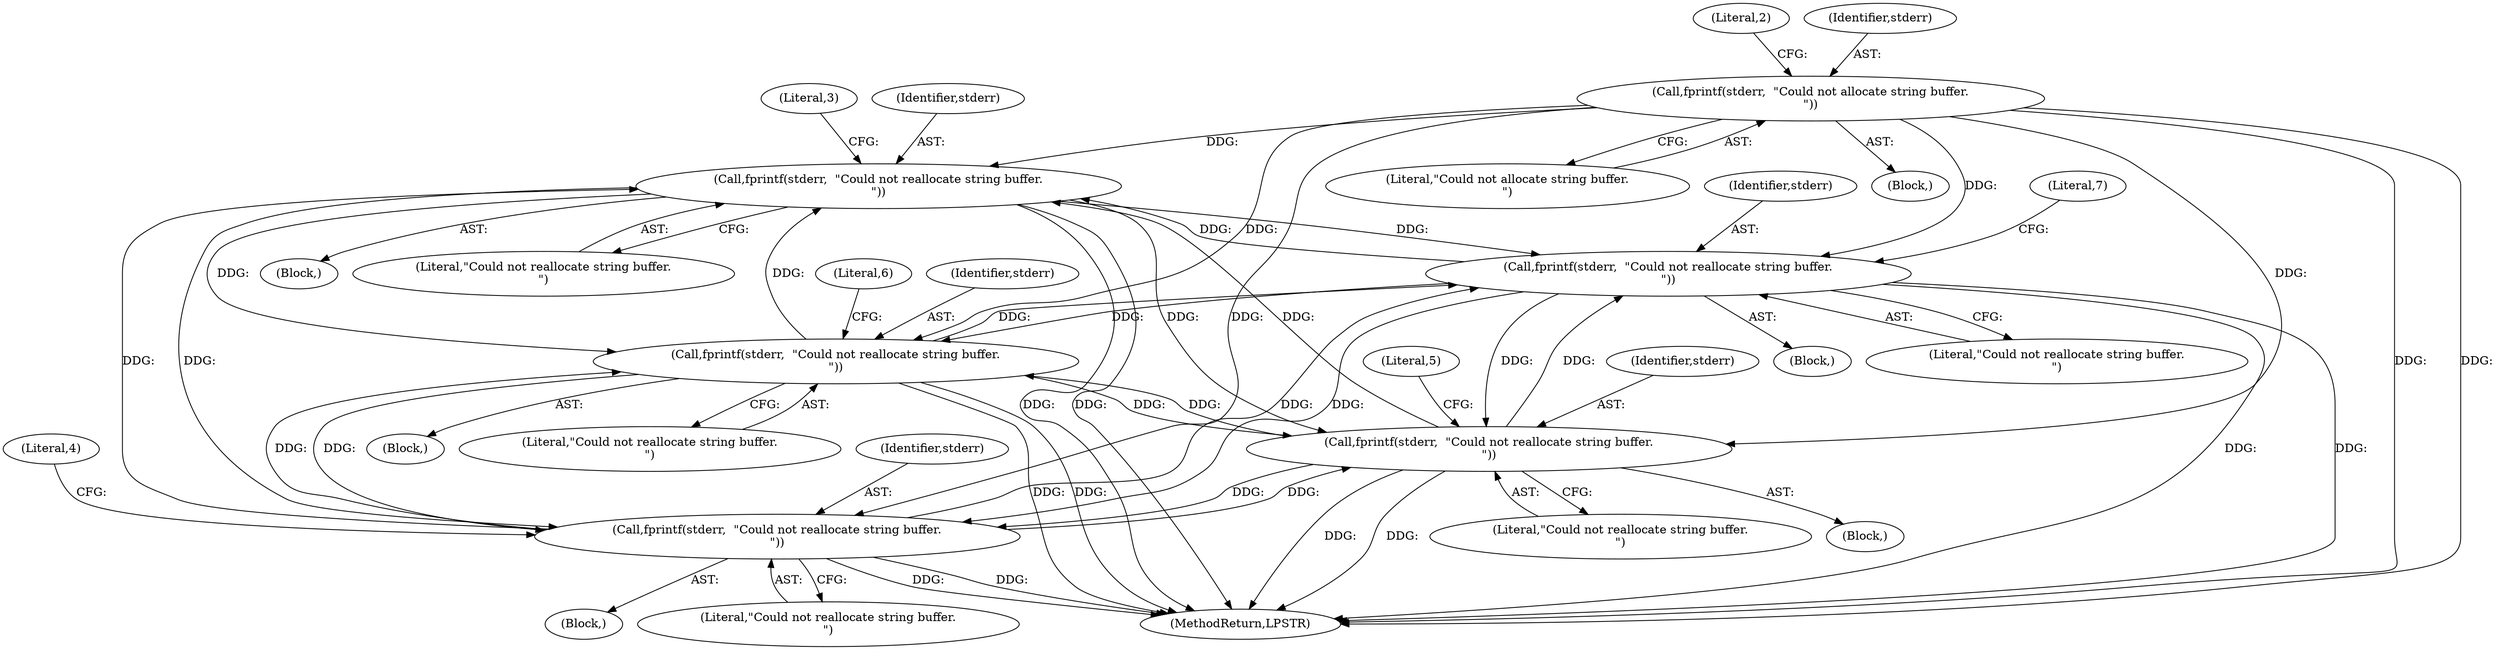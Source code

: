 digraph "0_FreeRDP_fc80ab45621bd966f70594c0b7393ec005a94007@API" {
"1000245" [label="(Call,fprintf(stderr,  \"Could not reallocate string buffer.\n\"))"];
"1000501" [label="(Call,fprintf(stderr,  \"Could not reallocate string buffer.\n\"))"];
"1000431" [label="(Call,fprintf(stderr,  \"Could not reallocate string buffer.\n\"))"];
"1000361" [label="(Call,fprintf(stderr,  \"Could not reallocate string buffer.\n\"))"];
"1000182" [label="(Call,fprintf(stderr,  \"Could not allocate string buffer.\n\"))"];
"1000307" [label="(Call,fprintf(stderr,  \"Could not reallocate string buffer.\n\"))"];
"1000245" [label="(Call,fprintf(stderr,  \"Could not reallocate string buffer.\n\"))"];
"1000361" [label="(Call,fprintf(stderr,  \"Could not reallocate string buffer.\n\"))"];
"1000366" [label="(Literal,5)"];
"1000436" [label="(Literal,6)"];
"1000184" [label="(Literal,\"Could not allocate string buffer.\n\")"];
"1000309" [label="(Literal,\"Could not reallocate string buffer.\n\")"];
"1000247" [label="(Literal,\"Could not reallocate string buffer.\n\")"];
"1000433" [label="(Literal,\"Could not reallocate string buffer.\n\")"];
"1000182" [label="(Call,fprintf(stderr,  \"Could not allocate string buffer.\n\"))"];
"1000557" [label="(MethodReturn,LPSTR)"];
"1000503" [label="(Literal,\"Could not reallocate string buffer.\n\")"];
"1000187" [label="(Literal,2)"];
"1000250" [label="(Literal,3)"];
"1000183" [label="(Identifier,stderr)"];
"1000500" [label="(Block,)"];
"1000501" [label="(Call,fprintf(stderr,  \"Could not reallocate string buffer.\n\"))"];
"1000244" [label="(Block,)"];
"1000363" [label="(Literal,\"Could not reallocate string buffer.\n\")"];
"1000431" [label="(Call,fprintf(stderr,  \"Could not reallocate string buffer.\n\"))"];
"1000432" [label="(Identifier,stderr)"];
"1000306" [label="(Block,)"];
"1000245" [label="(Call,fprintf(stderr,  \"Could not reallocate string buffer.\n\"))"];
"1000502" [label="(Identifier,stderr)"];
"1000362" [label="(Identifier,stderr)"];
"1000312" [label="(Literal,4)"];
"1000430" [label="(Block,)"];
"1000360" [label="(Block,)"];
"1000308" [label="(Identifier,stderr)"];
"1000246" [label="(Identifier,stderr)"];
"1000307" [label="(Call,fprintf(stderr,  \"Could not reallocate string buffer.\n\"))"];
"1000506" [label="(Literal,7)"];
"1000181" [label="(Block,)"];
"1000245" -> "1000244"  [label="AST: "];
"1000245" -> "1000247"  [label="CFG: "];
"1000246" -> "1000245"  [label="AST: "];
"1000247" -> "1000245"  [label="AST: "];
"1000250" -> "1000245"  [label="CFG: "];
"1000245" -> "1000557"  [label="DDG: "];
"1000245" -> "1000557"  [label="DDG: "];
"1000501" -> "1000245"  [label="DDG: "];
"1000431" -> "1000245"  [label="DDG: "];
"1000361" -> "1000245"  [label="DDG: "];
"1000182" -> "1000245"  [label="DDG: "];
"1000307" -> "1000245"  [label="DDG: "];
"1000245" -> "1000307"  [label="DDG: "];
"1000245" -> "1000361"  [label="DDG: "];
"1000245" -> "1000431"  [label="DDG: "];
"1000245" -> "1000501"  [label="DDG: "];
"1000501" -> "1000500"  [label="AST: "];
"1000501" -> "1000503"  [label="CFG: "];
"1000502" -> "1000501"  [label="AST: "];
"1000503" -> "1000501"  [label="AST: "];
"1000506" -> "1000501"  [label="CFG: "];
"1000501" -> "1000557"  [label="DDG: "];
"1000501" -> "1000557"  [label="DDG: "];
"1000501" -> "1000307"  [label="DDG: "];
"1000501" -> "1000361"  [label="DDG: "];
"1000501" -> "1000431"  [label="DDG: "];
"1000431" -> "1000501"  [label="DDG: "];
"1000361" -> "1000501"  [label="DDG: "];
"1000182" -> "1000501"  [label="DDG: "];
"1000307" -> "1000501"  [label="DDG: "];
"1000431" -> "1000430"  [label="AST: "];
"1000431" -> "1000433"  [label="CFG: "];
"1000432" -> "1000431"  [label="AST: "];
"1000433" -> "1000431"  [label="AST: "];
"1000436" -> "1000431"  [label="CFG: "];
"1000431" -> "1000557"  [label="DDG: "];
"1000431" -> "1000557"  [label="DDG: "];
"1000431" -> "1000307"  [label="DDG: "];
"1000431" -> "1000361"  [label="DDG: "];
"1000361" -> "1000431"  [label="DDG: "];
"1000182" -> "1000431"  [label="DDG: "];
"1000307" -> "1000431"  [label="DDG: "];
"1000361" -> "1000360"  [label="AST: "];
"1000361" -> "1000363"  [label="CFG: "];
"1000362" -> "1000361"  [label="AST: "];
"1000363" -> "1000361"  [label="AST: "];
"1000366" -> "1000361"  [label="CFG: "];
"1000361" -> "1000557"  [label="DDG: "];
"1000361" -> "1000557"  [label="DDG: "];
"1000361" -> "1000307"  [label="DDG: "];
"1000182" -> "1000361"  [label="DDG: "];
"1000307" -> "1000361"  [label="DDG: "];
"1000182" -> "1000181"  [label="AST: "];
"1000182" -> "1000184"  [label="CFG: "];
"1000183" -> "1000182"  [label="AST: "];
"1000184" -> "1000182"  [label="AST: "];
"1000187" -> "1000182"  [label="CFG: "];
"1000182" -> "1000557"  [label="DDG: "];
"1000182" -> "1000557"  [label="DDG: "];
"1000182" -> "1000307"  [label="DDG: "];
"1000307" -> "1000306"  [label="AST: "];
"1000307" -> "1000309"  [label="CFG: "];
"1000308" -> "1000307"  [label="AST: "];
"1000309" -> "1000307"  [label="AST: "];
"1000312" -> "1000307"  [label="CFG: "];
"1000307" -> "1000557"  [label="DDG: "];
"1000307" -> "1000557"  [label="DDG: "];
}
